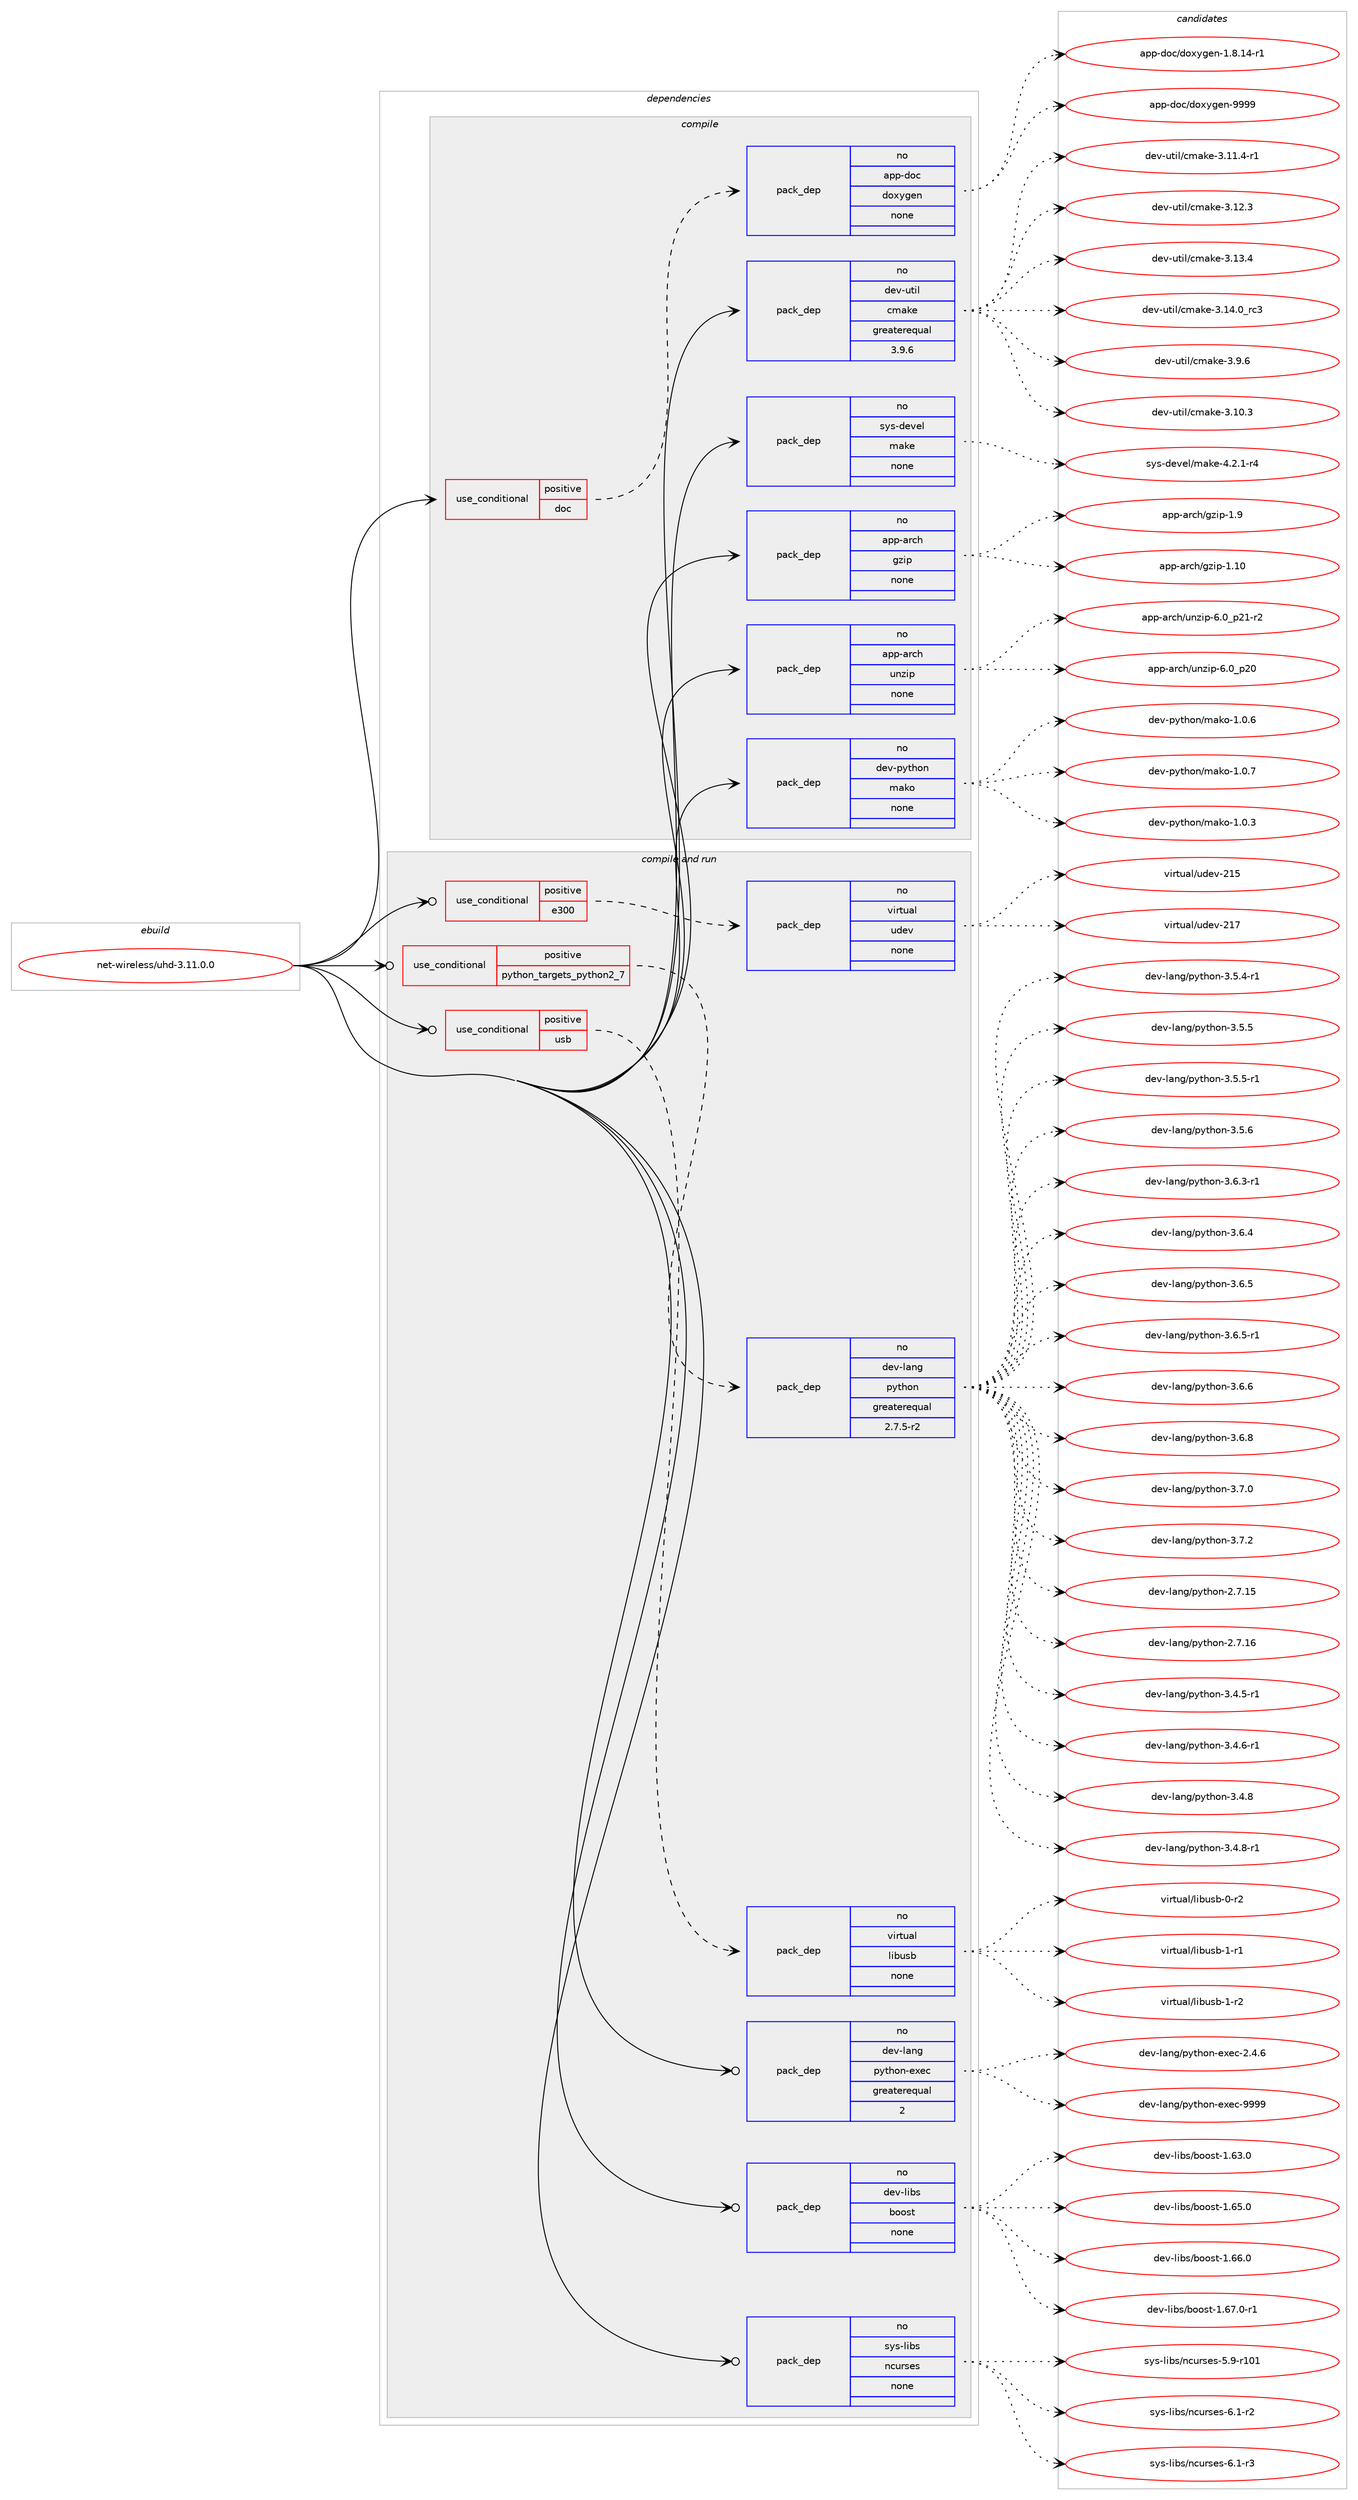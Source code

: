 digraph prolog {

# *************
# Graph options
# *************

newrank=true;
concentrate=true;
compound=true;
graph [rankdir=LR,fontname=Helvetica,fontsize=10,ranksep=1.5];#, ranksep=2.5, nodesep=0.2];
edge  [arrowhead=vee];
node  [fontname=Helvetica,fontsize=10];

# **********
# The ebuild
# **********

subgraph cluster_leftcol {
color=gray;
rank=same;
label=<<i>ebuild</i>>;
id [label="net-wireless/uhd-3.11.0.0", color=red, width=4, href="../net-wireless/uhd-3.11.0.0.svg"];
}

# ****************
# The dependencies
# ****************

subgraph cluster_midcol {
color=gray;
label=<<i>dependencies</i>>;
subgraph cluster_compile {
fillcolor="#eeeeee";
style=filled;
label=<<i>compile</i>>;
subgraph cond451538 {
dependency1681486 [label=<<TABLE BORDER="0" CELLBORDER="1" CELLSPACING="0" CELLPADDING="4"><TR><TD ROWSPAN="3" CELLPADDING="10">use_conditional</TD></TR><TR><TD>positive</TD></TR><TR><TD>doc</TD></TR></TABLE>>, shape=none, color=red];
subgraph pack1202426 {
dependency1681487 [label=<<TABLE BORDER="0" CELLBORDER="1" CELLSPACING="0" CELLPADDING="4" WIDTH="220"><TR><TD ROWSPAN="6" CELLPADDING="30">pack_dep</TD></TR><TR><TD WIDTH="110">no</TD></TR><TR><TD>app-doc</TD></TR><TR><TD>doxygen</TD></TR><TR><TD>none</TD></TR><TR><TD></TD></TR></TABLE>>, shape=none, color=blue];
}
dependency1681486:e -> dependency1681487:w [weight=20,style="dashed",arrowhead="vee"];
}
id:e -> dependency1681486:w [weight=20,style="solid",arrowhead="vee"];
subgraph pack1202427 {
dependency1681488 [label=<<TABLE BORDER="0" CELLBORDER="1" CELLSPACING="0" CELLPADDING="4" WIDTH="220"><TR><TD ROWSPAN="6" CELLPADDING="30">pack_dep</TD></TR><TR><TD WIDTH="110">no</TD></TR><TR><TD>app-arch</TD></TR><TR><TD>gzip</TD></TR><TR><TD>none</TD></TR><TR><TD></TD></TR></TABLE>>, shape=none, color=blue];
}
id:e -> dependency1681488:w [weight=20,style="solid",arrowhead="vee"];
subgraph pack1202428 {
dependency1681489 [label=<<TABLE BORDER="0" CELLBORDER="1" CELLSPACING="0" CELLPADDING="4" WIDTH="220"><TR><TD ROWSPAN="6" CELLPADDING="30">pack_dep</TD></TR><TR><TD WIDTH="110">no</TD></TR><TR><TD>app-arch</TD></TR><TR><TD>unzip</TD></TR><TR><TD>none</TD></TR><TR><TD></TD></TR></TABLE>>, shape=none, color=blue];
}
id:e -> dependency1681489:w [weight=20,style="solid",arrowhead="vee"];
subgraph pack1202429 {
dependency1681490 [label=<<TABLE BORDER="0" CELLBORDER="1" CELLSPACING="0" CELLPADDING="4" WIDTH="220"><TR><TD ROWSPAN="6" CELLPADDING="30">pack_dep</TD></TR><TR><TD WIDTH="110">no</TD></TR><TR><TD>dev-python</TD></TR><TR><TD>mako</TD></TR><TR><TD>none</TD></TR><TR><TD></TD></TR></TABLE>>, shape=none, color=blue];
}
id:e -> dependency1681490:w [weight=20,style="solid",arrowhead="vee"];
subgraph pack1202430 {
dependency1681491 [label=<<TABLE BORDER="0" CELLBORDER="1" CELLSPACING="0" CELLPADDING="4" WIDTH="220"><TR><TD ROWSPAN="6" CELLPADDING="30">pack_dep</TD></TR><TR><TD WIDTH="110">no</TD></TR><TR><TD>dev-util</TD></TR><TR><TD>cmake</TD></TR><TR><TD>greaterequal</TD></TR><TR><TD>3.9.6</TD></TR></TABLE>>, shape=none, color=blue];
}
id:e -> dependency1681491:w [weight=20,style="solid",arrowhead="vee"];
subgraph pack1202431 {
dependency1681492 [label=<<TABLE BORDER="0" CELLBORDER="1" CELLSPACING="0" CELLPADDING="4" WIDTH="220"><TR><TD ROWSPAN="6" CELLPADDING="30">pack_dep</TD></TR><TR><TD WIDTH="110">no</TD></TR><TR><TD>sys-devel</TD></TR><TR><TD>make</TD></TR><TR><TD>none</TD></TR><TR><TD></TD></TR></TABLE>>, shape=none, color=blue];
}
id:e -> dependency1681492:w [weight=20,style="solid",arrowhead="vee"];
}
subgraph cluster_compileandrun {
fillcolor="#eeeeee";
style=filled;
label=<<i>compile and run</i>>;
subgraph cond451539 {
dependency1681493 [label=<<TABLE BORDER="0" CELLBORDER="1" CELLSPACING="0" CELLPADDING="4"><TR><TD ROWSPAN="3" CELLPADDING="10">use_conditional</TD></TR><TR><TD>positive</TD></TR><TR><TD>e300</TD></TR></TABLE>>, shape=none, color=red];
subgraph pack1202432 {
dependency1681494 [label=<<TABLE BORDER="0" CELLBORDER="1" CELLSPACING="0" CELLPADDING="4" WIDTH="220"><TR><TD ROWSPAN="6" CELLPADDING="30">pack_dep</TD></TR><TR><TD WIDTH="110">no</TD></TR><TR><TD>virtual</TD></TR><TR><TD>udev</TD></TR><TR><TD>none</TD></TR><TR><TD></TD></TR></TABLE>>, shape=none, color=blue];
}
dependency1681493:e -> dependency1681494:w [weight=20,style="dashed",arrowhead="vee"];
}
id:e -> dependency1681493:w [weight=20,style="solid",arrowhead="odotvee"];
subgraph cond451540 {
dependency1681495 [label=<<TABLE BORDER="0" CELLBORDER="1" CELLSPACING="0" CELLPADDING="4"><TR><TD ROWSPAN="3" CELLPADDING="10">use_conditional</TD></TR><TR><TD>positive</TD></TR><TR><TD>python_targets_python2_7</TD></TR></TABLE>>, shape=none, color=red];
subgraph pack1202433 {
dependency1681496 [label=<<TABLE BORDER="0" CELLBORDER="1" CELLSPACING="0" CELLPADDING="4" WIDTH="220"><TR><TD ROWSPAN="6" CELLPADDING="30">pack_dep</TD></TR><TR><TD WIDTH="110">no</TD></TR><TR><TD>dev-lang</TD></TR><TR><TD>python</TD></TR><TR><TD>greaterequal</TD></TR><TR><TD>2.7.5-r2</TD></TR></TABLE>>, shape=none, color=blue];
}
dependency1681495:e -> dependency1681496:w [weight=20,style="dashed",arrowhead="vee"];
}
id:e -> dependency1681495:w [weight=20,style="solid",arrowhead="odotvee"];
subgraph cond451541 {
dependency1681497 [label=<<TABLE BORDER="0" CELLBORDER="1" CELLSPACING="0" CELLPADDING="4"><TR><TD ROWSPAN="3" CELLPADDING="10">use_conditional</TD></TR><TR><TD>positive</TD></TR><TR><TD>usb</TD></TR></TABLE>>, shape=none, color=red];
subgraph pack1202434 {
dependency1681498 [label=<<TABLE BORDER="0" CELLBORDER="1" CELLSPACING="0" CELLPADDING="4" WIDTH="220"><TR><TD ROWSPAN="6" CELLPADDING="30">pack_dep</TD></TR><TR><TD WIDTH="110">no</TD></TR><TR><TD>virtual</TD></TR><TR><TD>libusb</TD></TR><TR><TD>none</TD></TR><TR><TD></TD></TR></TABLE>>, shape=none, color=blue];
}
dependency1681497:e -> dependency1681498:w [weight=20,style="dashed",arrowhead="vee"];
}
id:e -> dependency1681497:w [weight=20,style="solid",arrowhead="odotvee"];
subgraph pack1202435 {
dependency1681499 [label=<<TABLE BORDER="0" CELLBORDER="1" CELLSPACING="0" CELLPADDING="4" WIDTH="220"><TR><TD ROWSPAN="6" CELLPADDING="30">pack_dep</TD></TR><TR><TD WIDTH="110">no</TD></TR><TR><TD>dev-lang</TD></TR><TR><TD>python-exec</TD></TR><TR><TD>greaterequal</TD></TR><TR><TD>2</TD></TR></TABLE>>, shape=none, color=blue];
}
id:e -> dependency1681499:w [weight=20,style="solid",arrowhead="odotvee"];
subgraph pack1202436 {
dependency1681500 [label=<<TABLE BORDER="0" CELLBORDER="1" CELLSPACING="0" CELLPADDING="4" WIDTH="220"><TR><TD ROWSPAN="6" CELLPADDING="30">pack_dep</TD></TR><TR><TD WIDTH="110">no</TD></TR><TR><TD>dev-libs</TD></TR><TR><TD>boost</TD></TR><TR><TD>none</TD></TR><TR><TD></TD></TR></TABLE>>, shape=none, color=blue];
}
id:e -> dependency1681500:w [weight=20,style="solid",arrowhead="odotvee"];
subgraph pack1202437 {
dependency1681501 [label=<<TABLE BORDER="0" CELLBORDER="1" CELLSPACING="0" CELLPADDING="4" WIDTH="220"><TR><TD ROWSPAN="6" CELLPADDING="30">pack_dep</TD></TR><TR><TD WIDTH="110">no</TD></TR><TR><TD>sys-libs</TD></TR><TR><TD>ncurses</TD></TR><TR><TD>none</TD></TR><TR><TD></TD></TR></TABLE>>, shape=none, color=blue];
}
id:e -> dependency1681501:w [weight=20,style="solid",arrowhead="odotvee"];
}
subgraph cluster_run {
fillcolor="#eeeeee";
style=filled;
label=<<i>run</i>>;
}
}

# **************
# The candidates
# **************

subgraph cluster_choices {
rank=same;
color=gray;
label=<<i>candidates</i>>;

subgraph choice1202426 {
color=black;
nodesep=1;
choice97112112451001119947100111120121103101110454946564649524511449 [label="app-doc/doxygen-1.8.14-r1", color=red, width=4,href="../app-doc/doxygen-1.8.14-r1.svg"];
choice971121124510011199471001111201211031011104557575757 [label="app-doc/doxygen-9999", color=red, width=4,href="../app-doc/doxygen-9999.svg"];
dependency1681487:e -> choice97112112451001119947100111120121103101110454946564649524511449:w [style=dotted,weight="100"];
dependency1681487:e -> choice971121124510011199471001111201211031011104557575757:w [style=dotted,weight="100"];
}
subgraph choice1202427 {
color=black;
nodesep=1;
choice97112112459711499104471031221051124549464948 [label="app-arch/gzip-1.10", color=red, width=4,href="../app-arch/gzip-1.10.svg"];
choice971121124597114991044710312210511245494657 [label="app-arch/gzip-1.9", color=red, width=4,href="../app-arch/gzip-1.9.svg"];
dependency1681488:e -> choice97112112459711499104471031221051124549464948:w [style=dotted,weight="100"];
dependency1681488:e -> choice971121124597114991044710312210511245494657:w [style=dotted,weight="100"];
}
subgraph choice1202428 {
color=black;
nodesep=1;
choice971121124597114991044711711012210511245544648951125048 [label="app-arch/unzip-6.0_p20", color=red, width=4,href="../app-arch/unzip-6.0_p20.svg"];
choice9711211245971149910447117110122105112455446489511250494511450 [label="app-arch/unzip-6.0_p21-r2", color=red, width=4,href="../app-arch/unzip-6.0_p21-r2.svg"];
dependency1681489:e -> choice971121124597114991044711711012210511245544648951125048:w [style=dotted,weight="100"];
dependency1681489:e -> choice9711211245971149910447117110122105112455446489511250494511450:w [style=dotted,weight="100"];
}
subgraph choice1202429 {
color=black;
nodesep=1;
choice100101118451121211161041111104710997107111454946484651 [label="dev-python/mako-1.0.3", color=red, width=4,href="../dev-python/mako-1.0.3.svg"];
choice100101118451121211161041111104710997107111454946484654 [label="dev-python/mako-1.0.6", color=red, width=4,href="../dev-python/mako-1.0.6.svg"];
choice100101118451121211161041111104710997107111454946484655 [label="dev-python/mako-1.0.7", color=red, width=4,href="../dev-python/mako-1.0.7.svg"];
dependency1681490:e -> choice100101118451121211161041111104710997107111454946484651:w [style=dotted,weight="100"];
dependency1681490:e -> choice100101118451121211161041111104710997107111454946484654:w [style=dotted,weight="100"];
dependency1681490:e -> choice100101118451121211161041111104710997107111454946484655:w [style=dotted,weight="100"];
}
subgraph choice1202430 {
color=black;
nodesep=1;
choice1001011184511711610510847991099710710145514649484651 [label="dev-util/cmake-3.10.3", color=red, width=4,href="../dev-util/cmake-3.10.3.svg"];
choice10010111845117116105108479910997107101455146494946524511449 [label="dev-util/cmake-3.11.4-r1", color=red, width=4,href="../dev-util/cmake-3.11.4-r1.svg"];
choice1001011184511711610510847991099710710145514649504651 [label="dev-util/cmake-3.12.3", color=red, width=4,href="../dev-util/cmake-3.12.3.svg"];
choice1001011184511711610510847991099710710145514649514652 [label="dev-util/cmake-3.13.4", color=red, width=4,href="../dev-util/cmake-3.13.4.svg"];
choice1001011184511711610510847991099710710145514649524648951149951 [label="dev-util/cmake-3.14.0_rc3", color=red, width=4,href="../dev-util/cmake-3.14.0_rc3.svg"];
choice10010111845117116105108479910997107101455146574654 [label="dev-util/cmake-3.9.6", color=red, width=4,href="../dev-util/cmake-3.9.6.svg"];
dependency1681491:e -> choice1001011184511711610510847991099710710145514649484651:w [style=dotted,weight="100"];
dependency1681491:e -> choice10010111845117116105108479910997107101455146494946524511449:w [style=dotted,weight="100"];
dependency1681491:e -> choice1001011184511711610510847991099710710145514649504651:w [style=dotted,weight="100"];
dependency1681491:e -> choice1001011184511711610510847991099710710145514649514652:w [style=dotted,weight="100"];
dependency1681491:e -> choice1001011184511711610510847991099710710145514649524648951149951:w [style=dotted,weight="100"];
dependency1681491:e -> choice10010111845117116105108479910997107101455146574654:w [style=dotted,weight="100"];
}
subgraph choice1202431 {
color=black;
nodesep=1;
choice1151211154510010111810110847109971071014552465046494511452 [label="sys-devel/make-4.2.1-r4", color=red, width=4,href="../sys-devel/make-4.2.1-r4.svg"];
dependency1681492:e -> choice1151211154510010111810110847109971071014552465046494511452:w [style=dotted,weight="100"];
}
subgraph choice1202432 {
color=black;
nodesep=1;
choice118105114116117971084711710010111845504953 [label="virtual/udev-215", color=red, width=4,href="../virtual/udev-215.svg"];
choice118105114116117971084711710010111845504955 [label="virtual/udev-217", color=red, width=4,href="../virtual/udev-217.svg"];
dependency1681494:e -> choice118105114116117971084711710010111845504953:w [style=dotted,weight="100"];
dependency1681494:e -> choice118105114116117971084711710010111845504955:w [style=dotted,weight="100"];
}
subgraph choice1202433 {
color=black;
nodesep=1;
choice10010111845108971101034711212111610411111045504655464953 [label="dev-lang/python-2.7.15", color=red, width=4,href="../dev-lang/python-2.7.15.svg"];
choice10010111845108971101034711212111610411111045504655464954 [label="dev-lang/python-2.7.16", color=red, width=4,href="../dev-lang/python-2.7.16.svg"];
choice1001011184510897110103471121211161041111104551465246534511449 [label="dev-lang/python-3.4.5-r1", color=red, width=4,href="../dev-lang/python-3.4.5-r1.svg"];
choice1001011184510897110103471121211161041111104551465246544511449 [label="dev-lang/python-3.4.6-r1", color=red, width=4,href="../dev-lang/python-3.4.6-r1.svg"];
choice100101118451089711010347112121116104111110455146524656 [label="dev-lang/python-3.4.8", color=red, width=4,href="../dev-lang/python-3.4.8.svg"];
choice1001011184510897110103471121211161041111104551465246564511449 [label="dev-lang/python-3.4.8-r1", color=red, width=4,href="../dev-lang/python-3.4.8-r1.svg"];
choice1001011184510897110103471121211161041111104551465346524511449 [label="dev-lang/python-3.5.4-r1", color=red, width=4,href="../dev-lang/python-3.5.4-r1.svg"];
choice100101118451089711010347112121116104111110455146534653 [label="dev-lang/python-3.5.5", color=red, width=4,href="../dev-lang/python-3.5.5.svg"];
choice1001011184510897110103471121211161041111104551465346534511449 [label="dev-lang/python-3.5.5-r1", color=red, width=4,href="../dev-lang/python-3.5.5-r1.svg"];
choice100101118451089711010347112121116104111110455146534654 [label="dev-lang/python-3.5.6", color=red, width=4,href="../dev-lang/python-3.5.6.svg"];
choice1001011184510897110103471121211161041111104551465446514511449 [label="dev-lang/python-3.6.3-r1", color=red, width=4,href="../dev-lang/python-3.6.3-r1.svg"];
choice100101118451089711010347112121116104111110455146544652 [label="dev-lang/python-3.6.4", color=red, width=4,href="../dev-lang/python-3.6.4.svg"];
choice100101118451089711010347112121116104111110455146544653 [label="dev-lang/python-3.6.5", color=red, width=4,href="../dev-lang/python-3.6.5.svg"];
choice1001011184510897110103471121211161041111104551465446534511449 [label="dev-lang/python-3.6.5-r1", color=red, width=4,href="../dev-lang/python-3.6.5-r1.svg"];
choice100101118451089711010347112121116104111110455146544654 [label="dev-lang/python-3.6.6", color=red, width=4,href="../dev-lang/python-3.6.6.svg"];
choice100101118451089711010347112121116104111110455146544656 [label="dev-lang/python-3.6.8", color=red, width=4,href="../dev-lang/python-3.6.8.svg"];
choice100101118451089711010347112121116104111110455146554648 [label="dev-lang/python-3.7.0", color=red, width=4,href="../dev-lang/python-3.7.0.svg"];
choice100101118451089711010347112121116104111110455146554650 [label="dev-lang/python-3.7.2", color=red, width=4,href="../dev-lang/python-3.7.2.svg"];
dependency1681496:e -> choice10010111845108971101034711212111610411111045504655464953:w [style=dotted,weight="100"];
dependency1681496:e -> choice10010111845108971101034711212111610411111045504655464954:w [style=dotted,weight="100"];
dependency1681496:e -> choice1001011184510897110103471121211161041111104551465246534511449:w [style=dotted,weight="100"];
dependency1681496:e -> choice1001011184510897110103471121211161041111104551465246544511449:w [style=dotted,weight="100"];
dependency1681496:e -> choice100101118451089711010347112121116104111110455146524656:w [style=dotted,weight="100"];
dependency1681496:e -> choice1001011184510897110103471121211161041111104551465246564511449:w [style=dotted,weight="100"];
dependency1681496:e -> choice1001011184510897110103471121211161041111104551465346524511449:w [style=dotted,weight="100"];
dependency1681496:e -> choice100101118451089711010347112121116104111110455146534653:w [style=dotted,weight="100"];
dependency1681496:e -> choice1001011184510897110103471121211161041111104551465346534511449:w [style=dotted,weight="100"];
dependency1681496:e -> choice100101118451089711010347112121116104111110455146534654:w [style=dotted,weight="100"];
dependency1681496:e -> choice1001011184510897110103471121211161041111104551465446514511449:w [style=dotted,weight="100"];
dependency1681496:e -> choice100101118451089711010347112121116104111110455146544652:w [style=dotted,weight="100"];
dependency1681496:e -> choice100101118451089711010347112121116104111110455146544653:w [style=dotted,weight="100"];
dependency1681496:e -> choice1001011184510897110103471121211161041111104551465446534511449:w [style=dotted,weight="100"];
dependency1681496:e -> choice100101118451089711010347112121116104111110455146544654:w [style=dotted,weight="100"];
dependency1681496:e -> choice100101118451089711010347112121116104111110455146544656:w [style=dotted,weight="100"];
dependency1681496:e -> choice100101118451089711010347112121116104111110455146554648:w [style=dotted,weight="100"];
dependency1681496:e -> choice100101118451089711010347112121116104111110455146554650:w [style=dotted,weight="100"];
}
subgraph choice1202434 {
color=black;
nodesep=1;
choice1181051141161179710847108105981171159845484511450 [label="virtual/libusb-0-r2", color=red, width=4,href="../virtual/libusb-0-r2.svg"];
choice1181051141161179710847108105981171159845494511449 [label="virtual/libusb-1-r1", color=red, width=4,href="../virtual/libusb-1-r1.svg"];
choice1181051141161179710847108105981171159845494511450 [label="virtual/libusb-1-r2", color=red, width=4,href="../virtual/libusb-1-r2.svg"];
dependency1681498:e -> choice1181051141161179710847108105981171159845484511450:w [style=dotted,weight="100"];
dependency1681498:e -> choice1181051141161179710847108105981171159845494511449:w [style=dotted,weight="100"];
dependency1681498:e -> choice1181051141161179710847108105981171159845494511450:w [style=dotted,weight="100"];
}
subgraph choice1202435 {
color=black;
nodesep=1;
choice1001011184510897110103471121211161041111104510112010199455046524654 [label="dev-lang/python-exec-2.4.6", color=red, width=4,href="../dev-lang/python-exec-2.4.6.svg"];
choice10010111845108971101034711212111610411111045101120101994557575757 [label="dev-lang/python-exec-9999", color=red, width=4,href="../dev-lang/python-exec-9999.svg"];
dependency1681499:e -> choice1001011184510897110103471121211161041111104510112010199455046524654:w [style=dotted,weight="100"];
dependency1681499:e -> choice10010111845108971101034711212111610411111045101120101994557575757:w [style=dotted,weight="100"];
}
subgraph choice1202436 {
color=black;
nodesep=1;
choice1001011184510810598115479811111111511645494654514648 [label="dev-libs/boost-1.63.0", color=red, width=4,href="../dev-libs/boost-1.63.0.svg"];
choice1001011184510810598115479811111111511645494654534648 [label="dev-libs/boost-1.65.0", color=red, width=4,href="../dev-libs/boost-1.65.0.svg"];
choice1001011184510810598115479811111111511645494654544648 [label="dev-libs/boost-1.66.0", color=red, width=4,href="../dev-libs/boost-1.66.0.svg"];
choice10010111845108105981154798111111115116454946545546484511449 [label="dev-libs/boost-1.67.0-r1", color=red, width=4,href="../dev-libs/boost-1.67.0-r1.svg"];
dependency1681500:e -> choice1001011184510810598115479811111111511645494654514648:w [style=dotted,weight="100"];
dependency1681500:e -> choice1001011184510810598115479811111111511645494654534648:w [style=dotted,weight="100"];
dependency1681500:e -> choice1001011184510810598115479811111111511645494654544648:w [style=dotted,weight="100"];
dependency1681500:e -> choice10010111845108105981154798111111115116454946545546484511449:w [style=dotted,weight="100"];
}
subgraph choice1202437 {
color=black;
nodesep=1;
choice115121115451081059811547110991171141151011154553465745114494849 [label="sys-libs/ncurses-5.9-r101", color=red, width=4,href="../sys-libs/ncurses-5.9-r101.svg"];
choice11512111545108105981154711099117114115101115455446494511450 [label="sys-libs/ncurses-6.1-r2", color=red, width=4,href="../sys-libs/ncurses-6.1-r2.svg"];
choice11512111545108105981154711099117114115101115455446494511451 [label="sys-libs/ncurses-6.1-r3", color=red, width=4,href="../sys-libs/ncurses-6.1-r3.svg"];
dependency1681501:e -> choice115121115451081059811547110991171141151011154553465745114494849:w [style=dotted,weight="100"];
dependency1681501:e -> choice11512111545108105981154711099117114115101115455446494511450:w [style=dotted,weight="100"];
dependency1681501:e -> choice11512111545108105981154711099117114115101115455446494511451:w [style=dotted,weight="100"];
}
}

}
